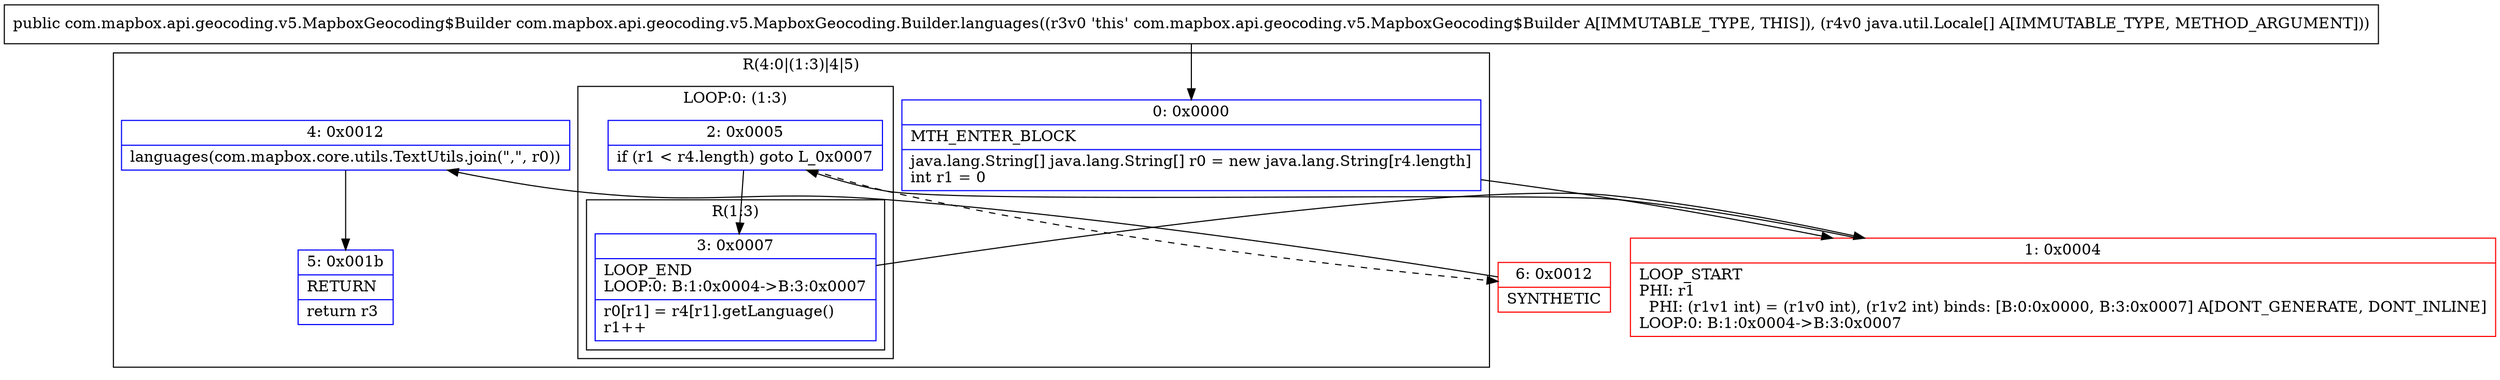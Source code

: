 digraph "CFG forcom.mapbox.api.geocoding.v5.MapboxGeocoding.Builder.languages([Ljava\/util\/Locale;)Lcom\/mapbox\/api\/geocoding\/v5\/MapboxGeocoding$Builder;" {
subgraph cluster_Region_1669928933 {
label = "R(4:0|(1:3)|4|5)";
node [shape=record,color=blue];
Node_0 [shape=record,label="{0\:\ 0x0000|MTH_ENTER_BLOCK\l|java.lang.String[] java.lang.String[] r0 = new java.lang.String[r4.length]\lint r1 = 0\l}"];
subgraph cluster_LoopRegion_1985503681 {
label = "LOOP:0: (1:3)";
node [shape=record,color=blue];
Node_2 [shape=record,label="{2\:\ 0x0005|if (r1 \< r4.length) goto L_0x0007\l}"];
subgraph cluster_Region_1872162734 {
label = "R(1:3)";
node [shape=record,color=blue];
Node_3 [shape=record,label="{3\:\ 0x0007|LOOP_END\lLOOP:0: B:1:0x0004\-\>B:3:0x0007\l|r0[r1] = r4[r1].getLanguage()\lr1++\l}"];
}
}
Node_4 [shape=record,label="{4\:\ 0x0012|languages(com.mapbox.core.utils.TextUtils.join(\",\", r0))\l}"];
Node_5 [shape=record,label="{5\:\ 0x001b|RETURN\l|return r3\l}"];
}
Node_1 [shape=record,color=red,label="{1\:\ 0x0004|LOOP_START\lPHI: r1 \l  PHI: (r1v1 int) = (r1v0 int), (r1v2 int) binds: [B:0:0x0000, B:3:0x0007] A[DONT_GENERATE, DONT_INLINE]\lLOOP:0: B:1:0x0004\-\>B:3:0x0007\l}"];
Node_6 [shape=record,color=red,label="{6\:\ 0x0012|SYNTHETIC\l}"];
MethodNode[shape=record,label="{public com.mapbox.api.geocoding.v5.MapboxGeocoding$Builder com.mapbox.api.geocoding.v5.MapboxGeocoding.Builder.languages((r3v0 'this' com.mapbox.api.geocoding.v5.MapboxGeocoding$Builder A[IMMUTABLE_TYPE, THIS]), (r4v0 java.util.Locale[] A[IMMUTABLE_TYPE, METHOD_ARGUMENT])) }"];
MethodNode -> Node_0;
Node_0 -> Node_1;
Node_2 -> Node_3;
Node_2 -> Node_6[style=dashed];
Node_3 -> Node_1;
Node_4 -> Node_5;
Node_1 -> Node_2;
Node_6 -> Node_4;
}

